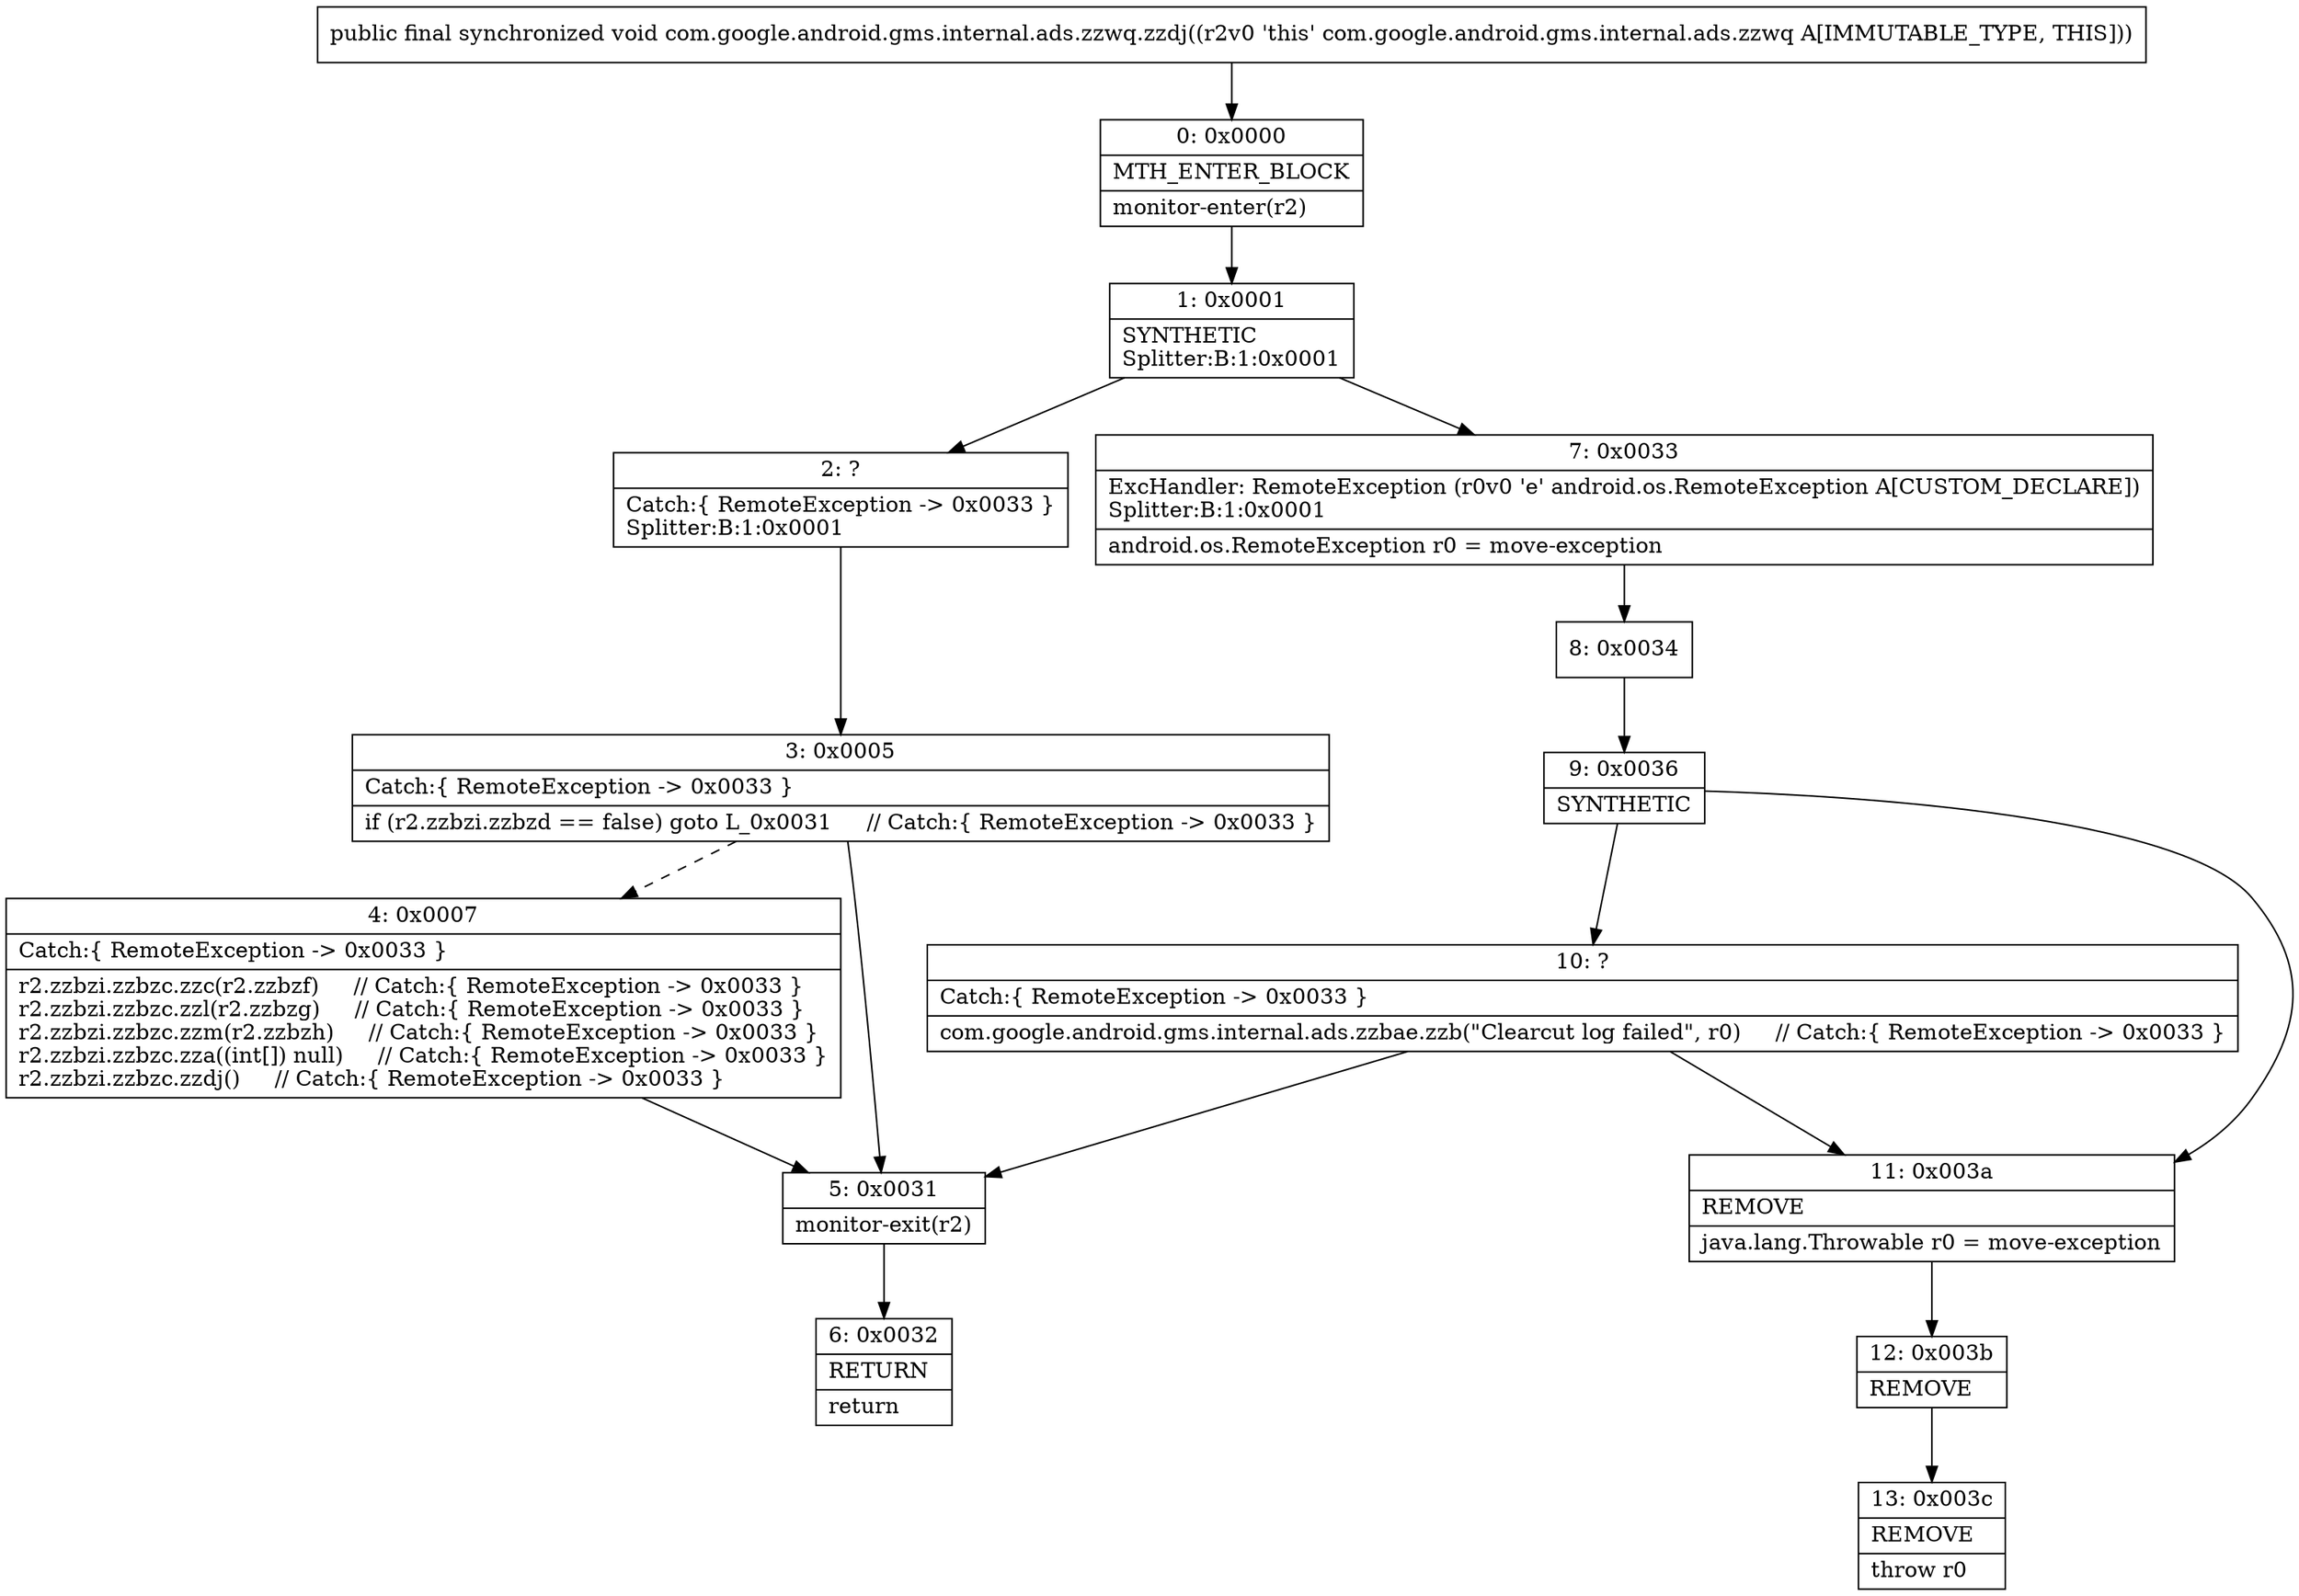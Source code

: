 digraph "CFG forcom.google.android.gms.internal.ads.zzwq.zzdj()V" {
Node_0 [shape=record,label="{0\:\ 0x0000|MTH_ENTER_BLOCK\l|monitor\-enter(r2)\l}"];
Node_1 [shape=record,label="{1\:\ 0x0001|SYNTHETIC\lSplitter:B:1:0x0001\l}"];
Node_2 [shape=record,label="{2\:\ ?|Catch:\{ RemoteException \-\> 0x0033 \}\lSplitter:B:1:0x0001\l}"];
Node_3 [shape=record,label="{3\:\ 0x0005|Catch:\{ RemoteException \-\> 0x0033 \}\l|if (r2.zzbzi.zzbzd == false) goto L_0x0031     \/\/ Catch:\{ RemoteException \-\> 0x0033 \}\l}"];
Node_4 [shape=record,label="{4\:\ 0x0007|Catch:\{ RemoteException \-\> 0x0033 \}\l|r2.zzbzi.zzbzc.zzc(r2.zzbzf)     \/\/ Catch:\{ RemoteException \-\> 0x0033 \}\lr2.zzbzi.zzbzc.zzl(r2.zzbzg)     \/\/ Catch:\{ RemoteException \-\> 0x0033 \}\lr2.zzbzi.zzbzc.zzm(r2.zzbzh)     \/\/ Catch:\{ RemoteException \-\> 0x0033 \}\lr2.zzbzi.zzbzc.zza((int[]) null)     \/\/ Catch:\{ RemoteException \-\> 0x0033 \}\lr2.zzbzi.zzbzc.zzdj()     \/\/ Catch:\{ RemoteException \-\> 0x0033 \}\l}"];
Node_5 [shape=record,label="{5\:\ 0x0031|monitor\-exit(r2)\l}"];
Node_6 [shape=record,label="{6\:\ 0x0032|RETURN\l|return\l}"];
Node_7 [shape=record,label="{7\:\ 0x0033|ExcHandler: RemoteException (r0v0 'e' android.os.RemoteException A[CUSTOM_DECLARE])\lSplitter:B:1:0x0001\l|android.os.RemoteException r0 = move\-exception\l}"];
Node_8 [shape=record,label="{8\:\ 0x0034}"];
Node_9 [shape=record,label="{9\:\ 0x0036|SYNTHETIC\l}"];
Node_10 [shape=record,label="{10\:\ ?|Catch:\{ RemoteException \-\> 0x0033 \}\l|com.google.android.gms.internal.ads.zzbae.zzb(\"Clearcut log failed\", r0)     \/\/ Catch:\{ RemoteException \-\> 0x0033 \}\l}"];
Node_11 [shape=record,label="{11\:\ 0x003a|REMOVE\l|java.lang.Throwable r0 = move\-exception\l}"];
Node_12 [shape=record,label="{12\:\ 0x003b|REMOVE\l}"];
Node_13 [shape=record,label="{13\:\ 0x003c|REMOVE\l|throw r0\l}"];
MethodNode[shape=record,label="{public final synchronized void com.google.android.gms.internal.ads.zzwq.zzdj((r2v0 'this' com.google.android.gms.internal.ads.zzwq A[IMMUTABLE_TYPE, THIS])) }"];
MethodNode -> Node_0;
Node_0 -> Node_1;
Node_1 -> Node_2;
Node_1 -> Node_7;
Node_2 -> Node_3;
Node_3 -> Node_4[style=dashed];
Node_3 -> Node_5;
Node_4 -> Node_5;
Node_5 -> Node_6;
Node_7 -> Node_8;
Node_8 -> Node_9;
Node_9 -> Node_10;
Node_9 -> Node_11;
Node_10 -> Node_11;
Node_10 -> Node_5;
Node_11 -> Node_12;
Node_12 -> Node_13;
}

